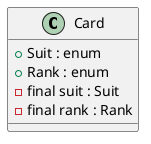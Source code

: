 @startuml 
class Card {
    + Suit : enum
    + Rank : enum
    - final suit : Suit 
    - final rank : Rank
    
}


@enduml